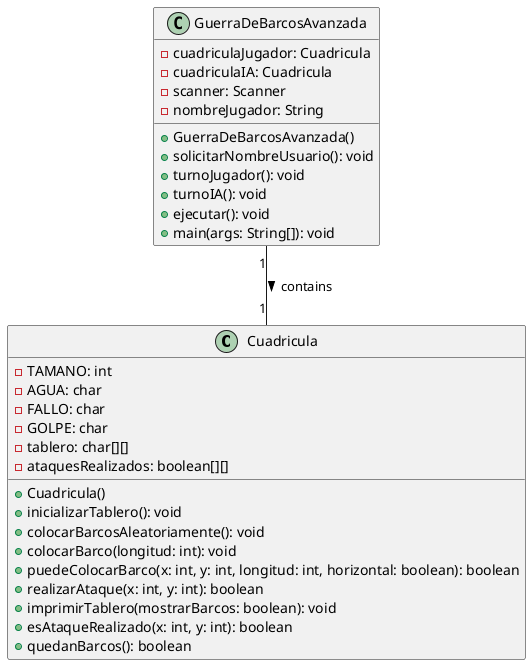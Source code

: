 @startuml
class Cuadricula {
    - TAMANO: int
    - AGUA: char
    - FALLO: char
    - GOLPE: char
    - tablero: char[][]
    - ataquesRealizados: boolean[][]

    + Cuadricula()
    + inicializarTablero(): void
    + colocarBarcosAleatoriamente(): void
    + colocarBarco(longitud: int): void
    + puedeColocarBarco(x: int, y: int, longitud: int, horizontal: boolean): boolean
    + realizarAtaque(x: int, y: int): boolean
    + imprimirTablero(mostrarBarcos: boolean): void
    + esAtaqueRealizado(x: int, y: int): boolean
    + quedanBarcos(): boolean
}

class GuerraDeBarcosAvanzada {
    - cuadriculaJugador: Cuadricula
    - cuadriculaIA: Cuadricula
    - scanner: Scanner
    - nombreJugador: String

    + GuerraDeBarcosAvanzada()
    + solicitarNombreUsuario(): void
    + turnoJugador(): void
    + turnoIA(): void
    + ejecutar(): void
    + main(args: String[]): void
}

GuerraDeBarcosAvanzada "1" -- "1" Cuadricula : contains >
@enduml
